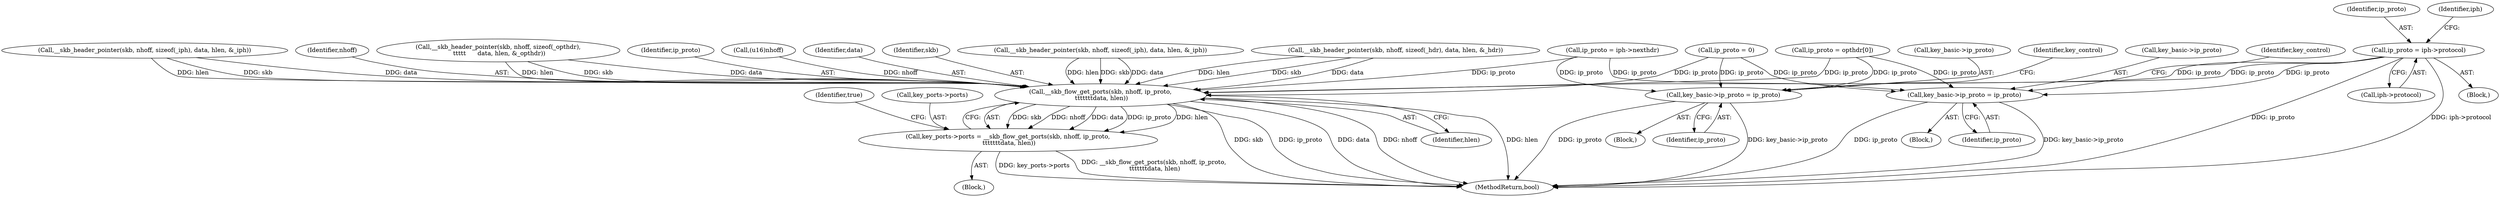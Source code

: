 digraph "0_linux_a6e544b0a88b53114bfa5a57e21b7be7a8dfc9d0@pointer" {
"1000220" [label="(Call,ip_proto = iph->protocol)"];
"1000543" [label="(Call,key_basic->ip_proto = ip_proto)"];
"1000777" [label="(Call,key_basic->ip_proto = ip_proto)"];
"1000804" [label="(Call,__skb_flow_get_ports(skb, nhoff, ip_proto,\n \t\t\t\t\t\t\tdata, hlen))"];
"1000800" [label="(Call,key_ports->ports = __skb_flow_get_ports(skb, nhoff, ip_proto,\n \t\t\t\t\t\t\tdata, hlen))"];
"1000547" [label="(Identifier,ip_proto)"];
"1000283" [label="(Call,ip_proto = iph->nexthdr)"];
"1000781" [label="(Identifier,ip_proto)"];
"1000193" [label="(Call,__skb_header_pointer(skb, nhoff, sizeof(_iph), data, hlen, &_iph))"];
"1000801" [label="(Call,key_ports->ports)"];
"1000778" [label="(Call,key_basic->ip_proto)"];
"1000228" [label="(Call,ip_proto = 0)"];
"1000811" [label="(Identifier,true)"];
"1000187" [label="(Block,)"];
"1000544" [label="(Call,key_basic->ip_proto)"];
"1000800" [label="(Call,key_ports->ports = __skb_flow_get_ports(skb, nhoff, ip_proto,\n \t\t\t\t\t\t\tdata, hlen))"];
"1000793" [label="(Block,)"];
"1000812" [label="(MethodReturn,bool)"];
"1000808" [label="(Identifier,data)"];
"1000112" [label="(Block,)"];
"1000221" [label="(Identifier,ip_proto)"];
"1000784" [label="(Identifier,key_control)"];
"1000809" [label="(Identifier,hlen)"];
"1000805" [label="(Identifier,skb)"];
"1000543" [label="(Call,key_basic->ip_proto = ip_proto)"];
"1000550" [label="(Identifier,key_control)"];
"1000737" [label="(Call,ip_proto = opthdr[0])"];
"1000220" [label="(Call,ip_proto = iph->protocol)"];
"1000580" [label="(Call,__skb_header_pointer(skb, nhoff, sizeof(_hdr), data, hlen, &_hdr))"];
"1000777" [label="(Call,key_basic->ip_proto = ip_proto)"];
"1000227" [label="(Identifier,iph)"];
"1000269" [label="(Call,__skb_header_pointer(skb, nhoff, sizeof(_iph), data, hlen, &_iph))"];
"1000806" [label="(Identifier,nhoff)"];
"1000514" [label="(Block,)"];
"1000723" [label="(Call,__skb_header_pointer(skb, nhoff, sizeof(_opthdr),\n \t\t\t\t\t      data, hlen, &_opthdr))"];
"1000807" [label="(Identifier,ip_proto)"];
"1000786" [label="(Call,(u16)nhoff)"];
"1000804" [label="(Call,__skb_flow_get_ports(skb, nhoff, ip_proto,\n \t\t\t\t\t\t\tdata, hlen))"];
"1000222" [label="(Call,iph->protocol)"];
"1000220" -> "1000187"  [label="AST: "];
"1000220" -> "1000222"  [label="CFG: "];
"1000221" -> "1000220"  [label="AST: "];
"1000222" -> "1000220"  [label="AST: "];
"1000227" -> "1000220"  [label="CFG: "];
"1000220" -> "1000812"  [label="DDG: ip_proto"];
"1000220" -> "1000812"  [label="DDG: iph->protocol"];
"1000220" -> "1000543"  [label="DDG: ip_proto"];
"1000220" -> "1000777"  [label="DDG: ip_proto"];
"1000220" -> "1000804"  [label="DDG: ip_proto"];
"1000543" -> "1000514"  [label="AST: "];
"1000543" -> "1000547"  [label="CFG: "];
"1000544" -> "1000543"  [label="AST: "];
"1000547" -> "1000543"  [label="AST: "];
"1000550" -> "1000543"  [label="CFG: "];
"1000543" -> "1000812"  [label="DDG: ip_proto"];
"1000543" -> "1000812"  [label="DDG: key_basic->ip_proto"];
"1000283" -> "1000543"  [label="DDG: ip_proto"];
"1000228" -> "1000543"  [label="DDG: ip_proto"];
"1000737" -> "1000543"  [label="DDG: ip_proto"];
"1000777" -> "1000112"  [label="AST: "];
"1000777" -> "1000781"  [label="CFG: "];
"1000778" -> "1000777"  [label="AST: "];
"1000781" -> "1000777"  [label="AST: "];
"1000784" -> "1000777"  [label="CFG: "];
"1000777" -> "1000812"  [label="DDG: ip_proto"];
"1000777" -> "1000812"  [label="DDG: key_basic->ip_proto"];
"1000283" -> "1000777"  [label="DDG: ip_proto"];
"1000228" -> "1000777"  [label="DDG: ip_proto"];
"1000737" -> "1000777"  [label="DDG: ip_proto"];
"1000804" -> "1000800"  [label="AST: "];
"1000804" -> "1000809"  [label="CFG: "];
"1000805" -> "1000804"  [label="AST: "];
"1000806" -> "1000804"  [label="AST: "];
"1000807" -> "1000804"  [label="AST: "];
"1000808" -> "1000804"  [label="AST: "];
"1000809" -> "1000804"  [label="AST: "];
"1000800" -> "1000804"  [label="CFG: "];
"1000804" -> "1000812"  [label="DDG: skb"];
"1000804" -> "1000812"  [label="DDG: ip_proto"];
"1000804" -> "1000812"  [label="DDG: data"];
"1000804" -> "1000812"  [label="DDG: nhoff"];
"1000804" -> "1000812"  [label="DDG: hlen"];
"1000804" -> "1000800"  [label="DDG: skb"];
"1000804" -> "1000800"  [label="DDG: nhoff"];
"1000804" -> "1000800"  [label="DDG: data"];
"1000804" -> "1000800"  [label="DDG: ip_proto"];
"1000804" -> "1000800"  [label="DDG: hlen"];
"1000723" -> "1000804"  [label="DDG: skb"];
"1000723" -> "1000804"  [label="DDG: data"];
"1000723" -> "1000804"  [label="DDG: hlen"];
"1000193" -> "1000804"  [label="DDG: skb"];
"1000193" -> "1000804"  [label="DDG: data"];
"1000193" -> "1000804"  [label="DDG: hlen"];
"1000580" -> "1000804"  [label="DDG: skb"];
"1000580" -> "1000804"  [label="DDG: data"];
"1000580" -> "1000804"  [label="DDG: hlen"];
"1000269" -> "1000804"  [label="DDG: skb"];
"1000269" -> "1000804"  [label="DDG: data"];
"1000269" -> "1000804"  [label="DDG: hlen"];
"1000786" -> "1000804"  [label="DDG: nhoff"];
"1000283" -> "1000804"  [label="DDG: ip_proto"];
"1000228" -> "1000804"  [label="DDG: ip_proto"];
"1000737" -> "1000804"  [label="DDG: ip_proto"];
"1000800" -> "1000793"  [label="AST: "];
"1000801" -> "1000800"  [label="AST: "];
"1000811" -> "1000800"  [label="CFG: "];
"1000800" -> "1000812"  [label="DDG: __skb_flow_get_ports(skb, nhoff, ip_proto,\n \t\t\t\t\t\t\tdata, hlen)"];
"1000800" -> "1000812"  [label="DDG: key_ports->ports"];
}
